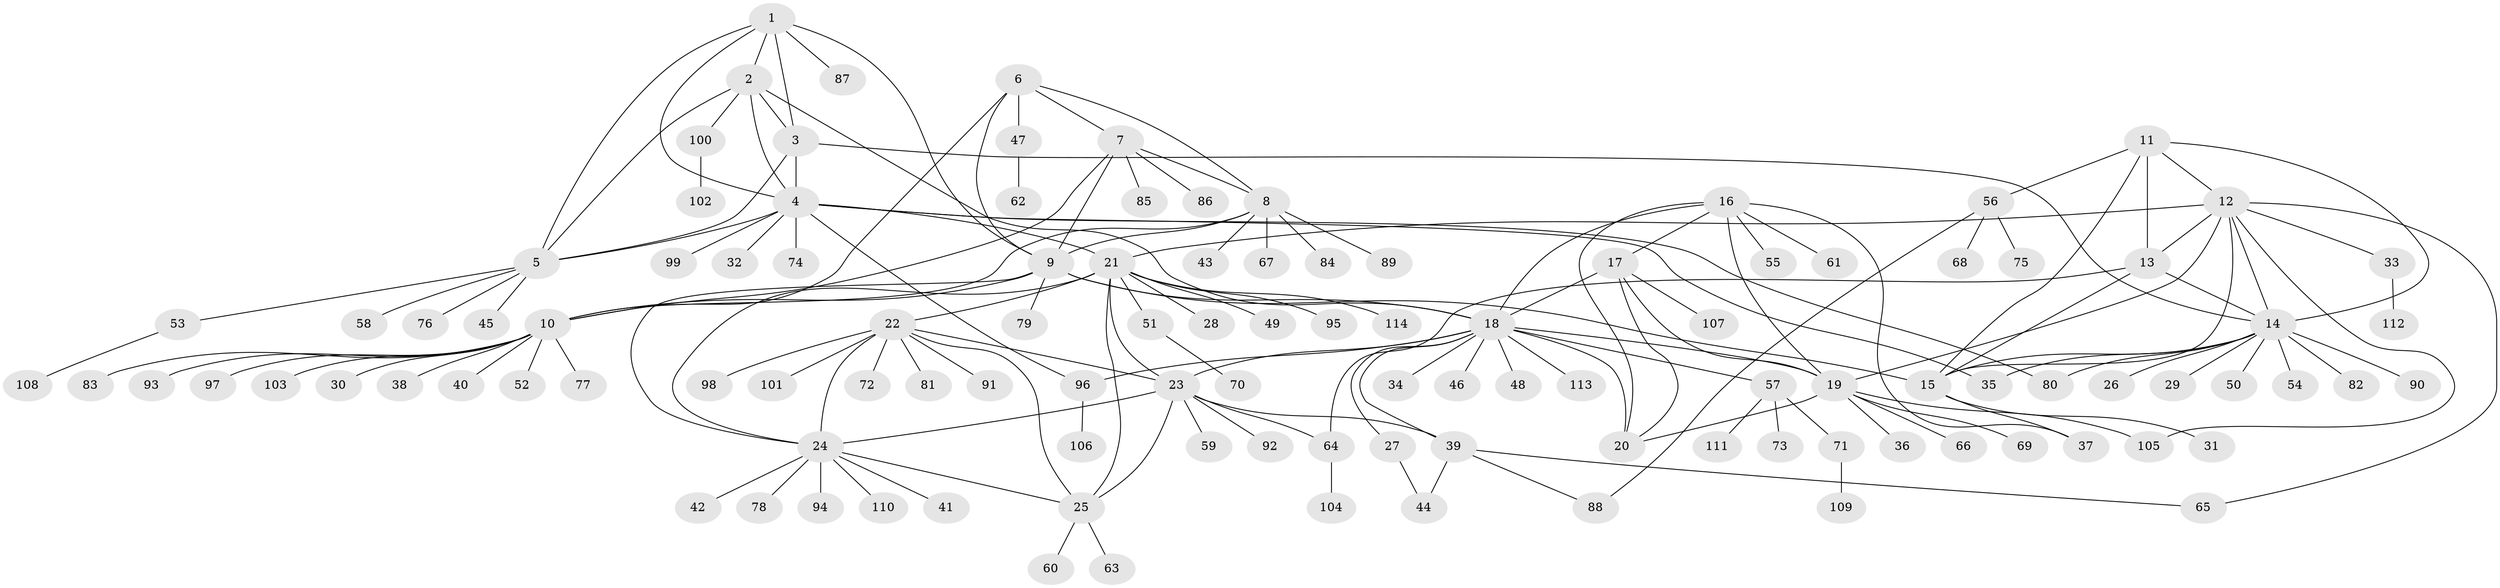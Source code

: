 // Generated by graph-tools (version 1.1) at 2025/26/03/09/25 03:26:48]
// undirected, 114 vertices, 159 edges
graph export_dot {
graph [start="1"]
  node [color=gray90,style=filled];
  1;
  2;
  3;
  4;
  5;
  6;
  7;
  8;
  9;
  10;
  11;
  12;
  13;
  14;
  15;
  16;
  17;
  18;
  19;
  20;
  21;
  22;
  23;
  24;
  25;
  26;
  27;
  28;
  29;
  30;
  31;
  32;
  33;
  34;
  35;
  36;
  37;
  38;
  39;
  40;
  41;
  42;
  43;
  44;
  45;
  46;
  47;
  48;
  49;
  50;
  51;
  52;
  53;
  54;
  55;
  56;
  57;
  58;
  59;
  60;
  61;
  62;
  63;
  64;
  65;
  66;
  67;
  68;
  69;
  70;
  71;
  72;
  73;
  74;
  75;
  76;
  77;
  78;
  79;
  80;
  81;
  82;
  83;
  84;
  85;
  86;
  87;
  88;
  89;
  90;
  91;
  92;
  93;
  94;
  95;
  96;
  97;
  98;
  99;
  100;
  101;
  102;
  103;
  104;
  105;
  106;
  107;
  108;
  109;
  110;
  111;
  112;
  113;
  114;
  1 -- 2;
  1 -- 3;
  1 -- 4;
  1 -- 5;
  1 -- 9;
  1 -- 87;
  2 -- 3;
  2 -- 4;
  2 -- 5;
  2 -- 18;
  2 -- 100;
  3 -- 4;
  3 -- 5;
  3 -- 14;
  4 -- 5;
  4 -- 21;
  4 -- 32;
  4 -- 35;
  4 -- 74;
  4 -- 80;
  4 -- 96;
  4 -- 99;
  5 -- 45;
  5 -- 53;
  5 -- 58;
  5 -- 76;
  6 -- 7;
  6 -- 8;
  6 -- 9;
  6 -- 10;
  6 -- 47;
  7 -- 8;
  7 -- 9;
  7 -- 10;
  7 -- 85;
  7 -- 86;
  8 -- 9;
  8 -- 10;
  8 -- 43;
  8 -- 67;
  8 -- 84;
  8 -- 89;
  9 -- 10;
  9 -- 15;
  9 -- 18;
  9 -- 24;
  9 -- 79;
  10 -- 30;
  10 -- 38;
  10 -- 40;
  10 -- 52;
  10 -- 77;
  10 -- 83;
  10 -- 93;
  10 -- 97;
  10 -- 103;
  11 -- 12;
  11 -- 13;
  11 -- 14;
  11 -- 15;
  11 -- 56;
  12 -- 13;
  12 -- 14;
  12 -- 15;
  12 -- 19;
  12 -- 21;
  12 -- 33;
  12 -- 65;
  12 -- 105;
  13 -- 14;
  13 -- 15;
  13 -- 64;
  14 -- 15;
  14 -- 26;
  14 -- 29;
  14 -- 35;
  14 -- 50;
  14 -- 54;
  14 -- 80;
  14 -- 82;
  14 -- 90;
  15 -- 31;
  15 -- 37;
  16 -- 17;
  16 -- 18;
  16 -- 19;
  16 -- 20;
  16 -- 37;
  16 -- 55;
  16 -- 61;
  17 -- 18;
  17 -- 19;
  17 -- 20;
  17 -- 107;
  18 -- 19;
  18 -- 20;
  18 -- 23;
  18 -- 27;
  18 -- 34;
  18 -- 39;
  18 -- 46;
  18 -- 48;
  18 -- 57;
  18 -- 96;
  18 -- 113;
  19 -- 20;
  19 -- 36;
  19 -- 66;
  19 -- 69;
  19 -- 105;
  21 -- 22;
  21 -- 23;
  21 -- 24;
  21 -- 25;
  21 -- 28;
  21 -- 49;
  21 -- 51;
  21 -- 95;
  21 -- 114;
  22 -- 23;
  22 -- 24;
  22 -- 25;
  22 -- 72;
  22 -- 81;
  22 -- 91;
  22 -- 98;
  22 -- 101;
  23 -- 24;
  23 -- 25;
  23 -- 39;
  23 -- 59;
  23 -- 64;
  23 -- 92;
  24 -- 25;
  24 -- 41;
  24 -- 42;
  24 -- 78;
  24 -- 94;
  24 -- 110;
  25 -- 60;
  25 -- 63;
  27 -- 44;
  33 -- 112;
  39 -- 44;
  39 -- 65;
  39 -- 88;
  47 -- 62;
  51 -- 70;
  53 -- 108;
  56 -- 68;
  56 -- 75;
  56 -- 88;
  57 -- 71;
  57 -- 73;
  57 -- 111;
  64 -- 104;
  71 -- 109;
  96 -- 106;
  100 -- 102;
}
